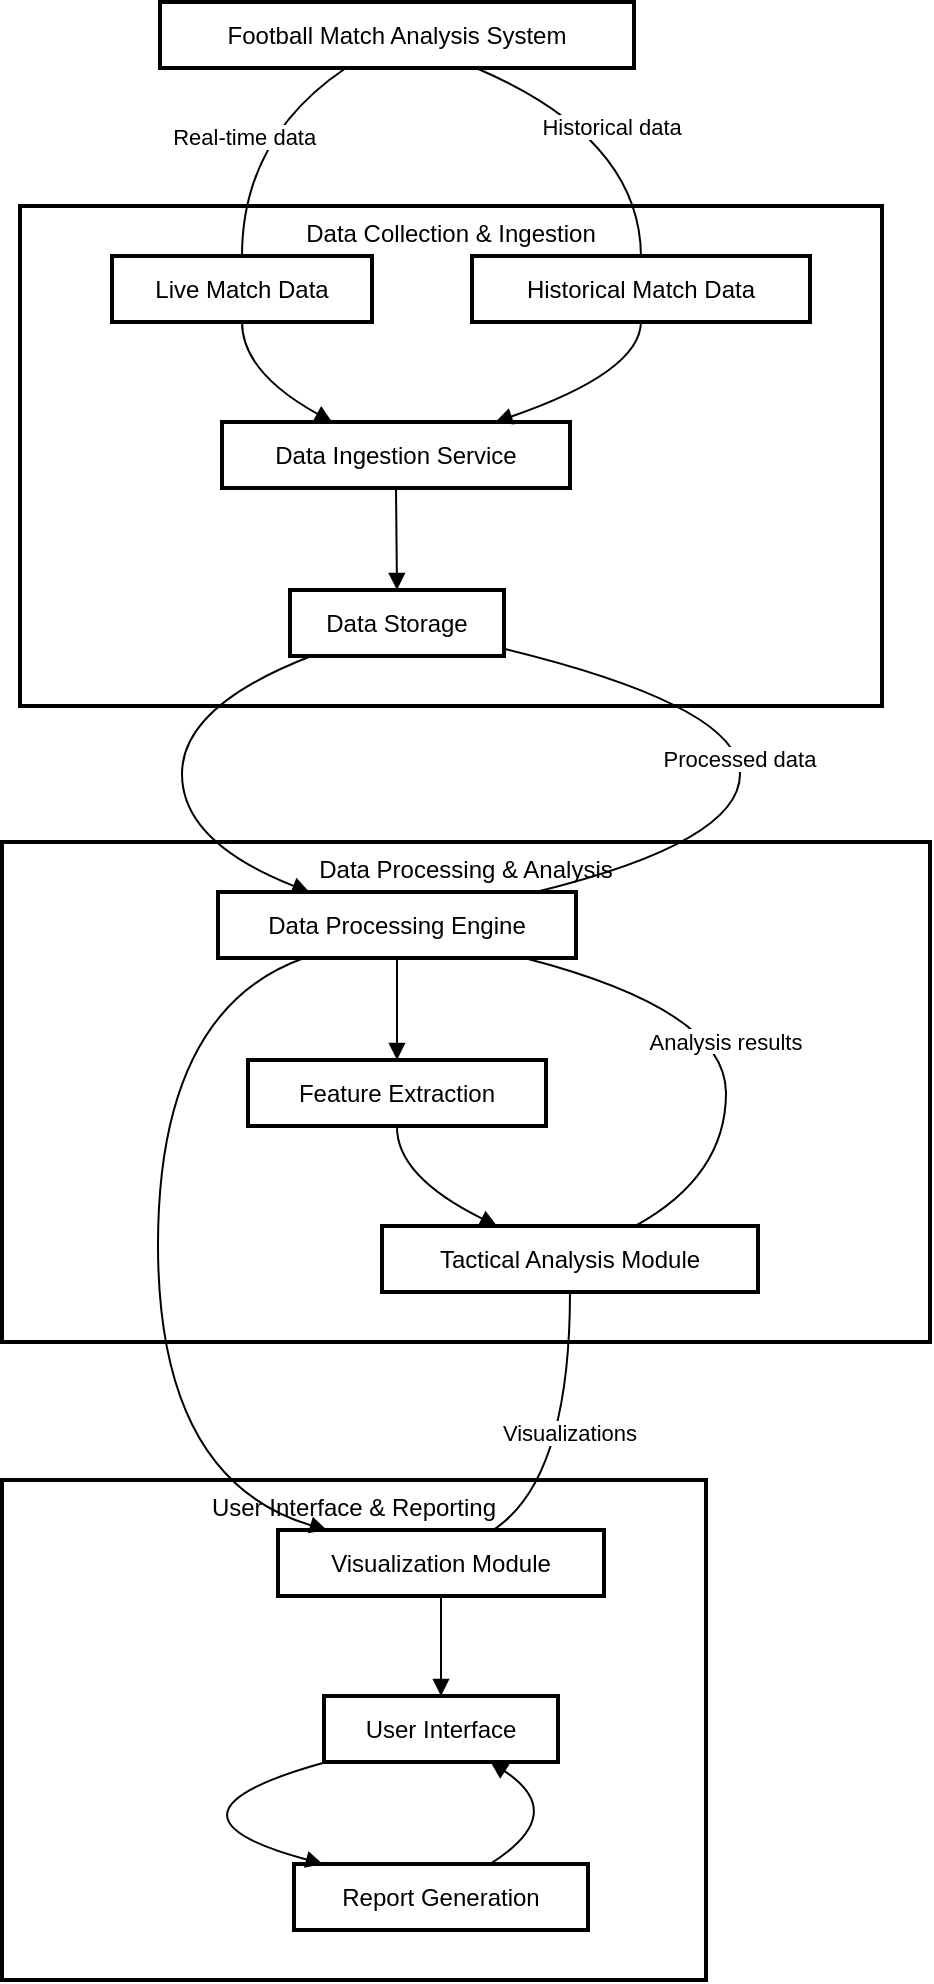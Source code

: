 <mxfile version="24.7.6" pages="2">
  <diagram name="Page-1" id="7CgV6qy_nMIA-NzX7E6-">
    <mxGraphModel dx="2392" dy="2045" grid="1" gridSize="10" guides="1" tooltips="1" connect="1" arrows="1" fold="1" page="1" pageScale="1" pageWidth="850" pageHeight="1100" math="0" shadow="0">
      <root>
        <mxCell id="0" />
        <mxCell id="1" parent="0" />
        <mxCell id="7sxKnlQFusWyaIRIJTxz-59" value="User Interface &amp; Reporting" style="whiteSpace=wrap;strokeWidth=2;verticalAlign=top;" vertex="1" parent="1">
          <mxGeometry y="739" width="352" height="250" as="geometry" />
        </mxCell>
        <mxCell id="7sxKnlQFusWyaIRIJTxz-60" value="Visualization Module" style="whiteSpace=wrap;strokeWidth=2;" vertex="1" parent="1">
          <mxGeometry x="138" y="764" width="163" height="33" as="geometry" />
        </mxCell>
        <mxCell id="7sxKnlQFusWyaIRIJTxz-61" value="User Interface" style="whiteSpace=wrap;strokeWidth=2;" vertex="1" parent="1">
          <mxGeometry x="161" y="847" width="117" height="33" as="geometry" />
        </mxCell>
        <mxCell id="7sxKnlQFusWyaIRIJTxz-62" value="Report Generation" style="whiteSpace=wrap;strokeWidth=2;" vertex="1" parent="1">
          <mxGeometry x="146" y="931" width="147" height="33" as="geometry" />
        </mxCell>
        <mxCell id="7sxKnlQFusWyaIRIJTxz-63" value="Data Processing &amp; Analysis" style="whiteSpace=wrap;strokeWidth=2;verticalAlign=top;" vertex="1" parent="1">
          <mxGeometry y="420" width="464" height="250" as="geometry" />
        </mxCell>
        <mxCell id="7sxKnlQFusWyaIRIJTxz-64" value="Data Processing Engine" style="whiteSpace=wrap;strokeWidth=2;" vertex="1" parent="1">
          <mxGeometry x="108" y="445" width="179" height="33" as="geometry" />
        </mxCell>
        <mxCell id="7sxKnlQFusWyaIRIJTxz-65" value="Feature Extraction" style="whiteSpace=wrap;strokeWidth=2;" vertex="1" parent="1">
          <mxGeometry x="123" y="529" width="149" height="33" as="geometry" />
        </mxCell>
        <mxCell id="7sxKnlQFusWyaIRIJTxz-66" value="Tactical Analysis Module" style="whiteSpace=wrap;strokeWidth=2;" vertex="1" parent="1">
          <mxGeometry x="190" y="612" width="188" height="33" as="geometry" />
        </mxCell>
        <mxCell id="7sxKnlQFusWyaIRIJTxz-67" value="Data Collection &amp; Ingestion" style="whiteSpace=wrap;strokeWidth=2;verticalAlign=top;" vertex="1" parent="1">
          <mxGeometry x="9" y="102" width="431" height="250" as="geometry" />
        </mxCell>
        <mxCell id="7sxKnlQFusWyaIRIJTxz-68" value="Data Ingestion Service" style="whiteSpace=wrap;strokeWidth=2;" vertex="1" parent="1">
          <mxGeometry x="110" y="210" width="174" height="33" as="geometry" />
        </mxCell>
        <mxCell id="7sxKnlQFusWyaIRIJTxz-69" value="Live Match Data" style="whiteSpace=wrap;strokeWidth=2;" vertex="1" parent="1">
          <mxGeometry x="55" y="127" width="130" height="33" as="geometry" />
        </mxCell>
        <mxCell id="7sxKnlQFusWyaIRIJTxz-70" value="Historical Match Data" style="whiteSpace=wrap;strokeWidth=2;" vertex="1" parent="1">
          <mxGeometry x="235" y="127" width="169" height="33" as="geometry" />
        </mxCell>
        <mxCell id="7sxKnlQFusWyaIRIJTxz-71" value="Data Storage" style="whiteSpace=wrap;strokeWidth=2;" vertex="1" parent="1">
          <mxGeometry x="144" y="294" width="107" height="33" as="geometry" />
        </mxCell>
        <mxCell id="7sxKnlQFusWyaIRIJTxz-72" value="Football Match Analysis System" style="whiteSpace=wrap;strokeWidth=2;" vertex="1" parent="1">
          <mxGeometry x="79" width="237" height="33" as="geometry" />
        </mxCell>
        <mxCell id="7sxKnlQFusWyaIRIJTxz-73" value="" style="curved=1;startArrow=none;endArrow=block;exitX=0.5;exitY=1.01;entryX=0.32;entryY=0.01;" edge="1" parent="1" source="7sxKnlQFusWyaIRIJTxz-69" target="7sxKnlQFusWyaIRIJTxz-68">
          <mxGeometry relative="1" as="geometry">
            <Array as="points">
              <mxPoint x="120" y="185" />
            </Array>
          </mxGeometry>
        </mxCell>
        <mxCell id="7sxKnlQFusWyaIRIJTxz-74" value="" style="curved=1;startArrow=none;endArrow=block;exitX=0.5;exitY=1.01;entryX=0.78;entryY=0.01;" edge="1" parent="1" source="7sxKnlQFusWyaIRIJTxz-70" target="7sxKnlQFusWyaIRIJTxz-68">
          <mxGeometry relative="1" as="geometry">
            <Array as="points">
              <mxPoint x="319" y="185" />
            </Array>
          </mxGeometry>
        </mxCell>
        <mxCell id="7sxKnlQFusWyaIRIJTxz-75" value="" style="curved=1;startArrow=none;endArrow=block;exitX=0.5;exitY=1.02;entryX=0.5;entryY=-0.01;" edge="1" parent="1" source="7sxKnlQFusWyaIRIJTxz-68" target="7sxKnlQFusWyaIRIJTxz-71">
          <mxGeometry relative="1" as="geometry">
            <Array as="points" />
          </mxGeometry>
        </mxCell>
        <mxCell id="7sxKnlQFusWyaIRIJTxz-76" value="" style="curved=1;startArrow=none;endArrow=block;exitX=0.1;exitY=1;entryX=0.26;entryY=0.01;" edge="1" parent="1" source="7sxKnlQFusWyaIRIJTxz-71" target="7sxKnlQFusWyaIRIJTxz-64">
          <mxGeometry relative="1" as="geometry">
            <Array as="points">
              <mxPoint x="90" y="352" />
              <mxPoint x="90" y="420" />
            </Array>
          </mxGeometry>
        </mxCell>
        <mxCell id="7sxKnlQFusWyaIRIJTxz-77" value="" style="curved=1;startArrow=none;endArrow=block;exitX=0.5;exitY=1.02;entryX=0.5;entryY=-0.01;" edge="1" parent="1" source="7sxKnlQFusWyaIRIJTxz-64" target="7sxKnlQFusWyaIRIJTxz-65">
          <mxGeometry relative="1" as="geometry">
            <Array as="points" />
          </mxGeometry>
        </mxCell>
        <mxCell id="7sxKnlQFusWyaIRIJTxz-78" value="" style="curved=1;startArrow=none;endArrow=block;exitX=0.5;exitY=1.01;entryX=0.31;entryY=0.01;" edge="1" parent="1" source="7sxKnlQFusWyaIRIJTxz-65" target="7sxKnlQFusWyaIRIJTxz-66">
          <mxGeometry relative="1" as="geometry">
            <Array as="points">
              <mxPoint x="197" y="587" />
            </Array>
          </mxGeometry>
        </mxCell>
        <mxCell id="7sxKnlQFusWyaIRIJTxz-79" value="" style="curved=1;startArrow=none;endArrow=block;exitX=0.23;exitY=1.02;entryX=0.15;entryY=0;" edge="1" parent="1" source="7sxKnlQFusWyaIRIJTxz-64" target="7sxKnlQFusWyaIRIJTxz-60">
          <mxGeometry relative="1" as="geometry">
            <Array as="points">
              <mxPoint x="78" y="504" />
              <mxPoint x="78" y="739" />
            </Array>
          </mxGeometry>
        </mxCell>
        <mxCell id="7sxKnlQFusWyaIRIJTxz-80" value="" style="curved=1;startArrow=none;endArrow=block;exitX=0.5;exitY=1.01;entryX=0.5;entryY=0.01;" edge="1" parent="1" source="7sxKnlQFusWyaIRIJTxz-60" target="7sxKnlQFusWyaIRIJTxz-61">
          <mxGeometry relative="1" as="geometry">
            <Array as="points" />
          </mxGeometry>
        </mxCell>
        <mxCell id="7sxKnlQFusWyaIRIJTxz-81" value="" style="curved=1;startArrow=none;endArrow=block;exitX=0;exitY=1.01;entryX=0.09;entryY=-0.01;" edge="1" parent="1" source="7sxKnlQFusWyaIRIJTxz-61" target="7sxKnlQFusWyaIRIJTxz-62">
          <mxGeometry relative="1" as="geometry">
            <Array as="points">
              <mxPoint x="68" y="906" />
            </Array>
          </mxGeometry>
        </mxCell>
        <mxCell id="7sxKnlQFusWyaIRIJTxz-82" value="Real-time data" style="curved=1;startArrow=none;endArrow=none;exitX=0.39;exitY=1.01;entryX=0.5;entryY=-0.01;" edge="1" parent="1" source="7sxKnlQFusWyaIRIJTxz-72" target="7sxKnlQFusWyaIRIJTxz-69">
          <mxGeometry relative="1" as="geometry">
            <Array as="points">
              <mxPoint x="120" y="68" />
            </Array>
          </mxGeometry>
        </mxCell>
        <mxCell id="7sxKnlQFusWyaIRIJTxz-83" value="Historical data" style="curved=1;startArrow=none;endArrow=none;exitX=0.67;exitY=1.01;entryX=0.5;entryY=-0.01;" edge="1" parent="1" source="7sxKnlQFusWyaIRIJTxz-72" target="7sxKnlQFusWyaIRIJTxz-70">
          <mxGeometry relative="1" as="geometry">
            <Array as="points">
              <mxPoint x="319" y="68" />
            </Array>
          </mxGeometry>
        </mxCell>
        <mxCell id="7sxKnlQFusWyaIRIJTxz-84" value="Processed data" style="curved=1;startArrow=none;endArrow=none;exitX=1;exitY=0.89;entryX=0.88;entryY=0.01;" edge="1" parent="1" source="7sxKnlQFusWyaIRIJTxz-71" target="7sxKnlQFusWyaIRIJTxz-64">
          <mxGeometry relative="1" as="geometry">
            <Array as="points">
              <mxPoint x="369" y="352" />
              <mxPoint x="369" y="420" />
            </Array>
          </mxGeometry>
        </mxCell>
        <mxCell id="7sxKnlQFusWyaIRIJTxz-85" value="Analysis results" style="curved=1;startArrow=none;endArrow=none;exitX=0.87;exitY=1.02;entryX=0.67;entryY=0.01;" edge="1" parent="1" source="7sxKnlQFusWyaIRIJTxz-64" target="7sxKnlQFusWyaIRIJTxz-66">
          <mxGeometry relative="1" as="geometry">
            <Array as="points">
              <mxPoint x="362" y="504" />
              <mxPoint x="362" y="587" />
            </Array>
          </mxGeometry>
        </mxCell>
        <mxCell id="7sxKnlQFusWyaIRIJTxz-86" value="Visualizations" style="curved=1;startArrow=none;endArrow=none;exitX=0.5;exitY=1.02;entryX=0.66;entryY=0;" edge="1" parent="1" source="7sxKnlQFusWyaIRIJTxz-66" target="7sxKnlQFusWyaIRIJTxz-60">
          <mxGeometry relative="1" as="geometry">
            <Array as="points">
              <mxPoint x="284" y="739" />
            </Array>
          </mxGeometry>
        </mxCell>
        <mxCell id="7sxKnlQFusWyaIRIJTxz-87" value="" style="curved=1;startArrow=none;endArrow=block;exitX=0.67;exitY=-0.01;entryX=0.72;entryY=1.02;" edge="1" parent="1" source="7sxKnlQFusWyaIRIJTxz-62" target="7sxKnlQFusWyaIRIJTxz-61">
          <mxGeometry relative="1" as="geometry">
            <Array as="points">
              <mxPoint x="284" y="906" />
            </Array>
          </mxGeometry>
        </mxCell>
      </root>
    </mxGraphModel>
  </diagram>
  <diagram id="p8UQeXa8ycSn5-_Mi-oc" name="Page-2">
    <mxGraphModel dx="1002" dy="614" grid="1" gridSize="10" guides="1" tooltips="1" connect="1" arrows="1" fold="1" page="1" pageScale="1" pageWidth="850" pageHeight="1100" math="0" shadow="0">
      <root>
        <mxCell id="0" />
        <mxCell id="1" parent="0" />
      </root>
    </mxGraphModel>
  </diagram>
</mxfile>
